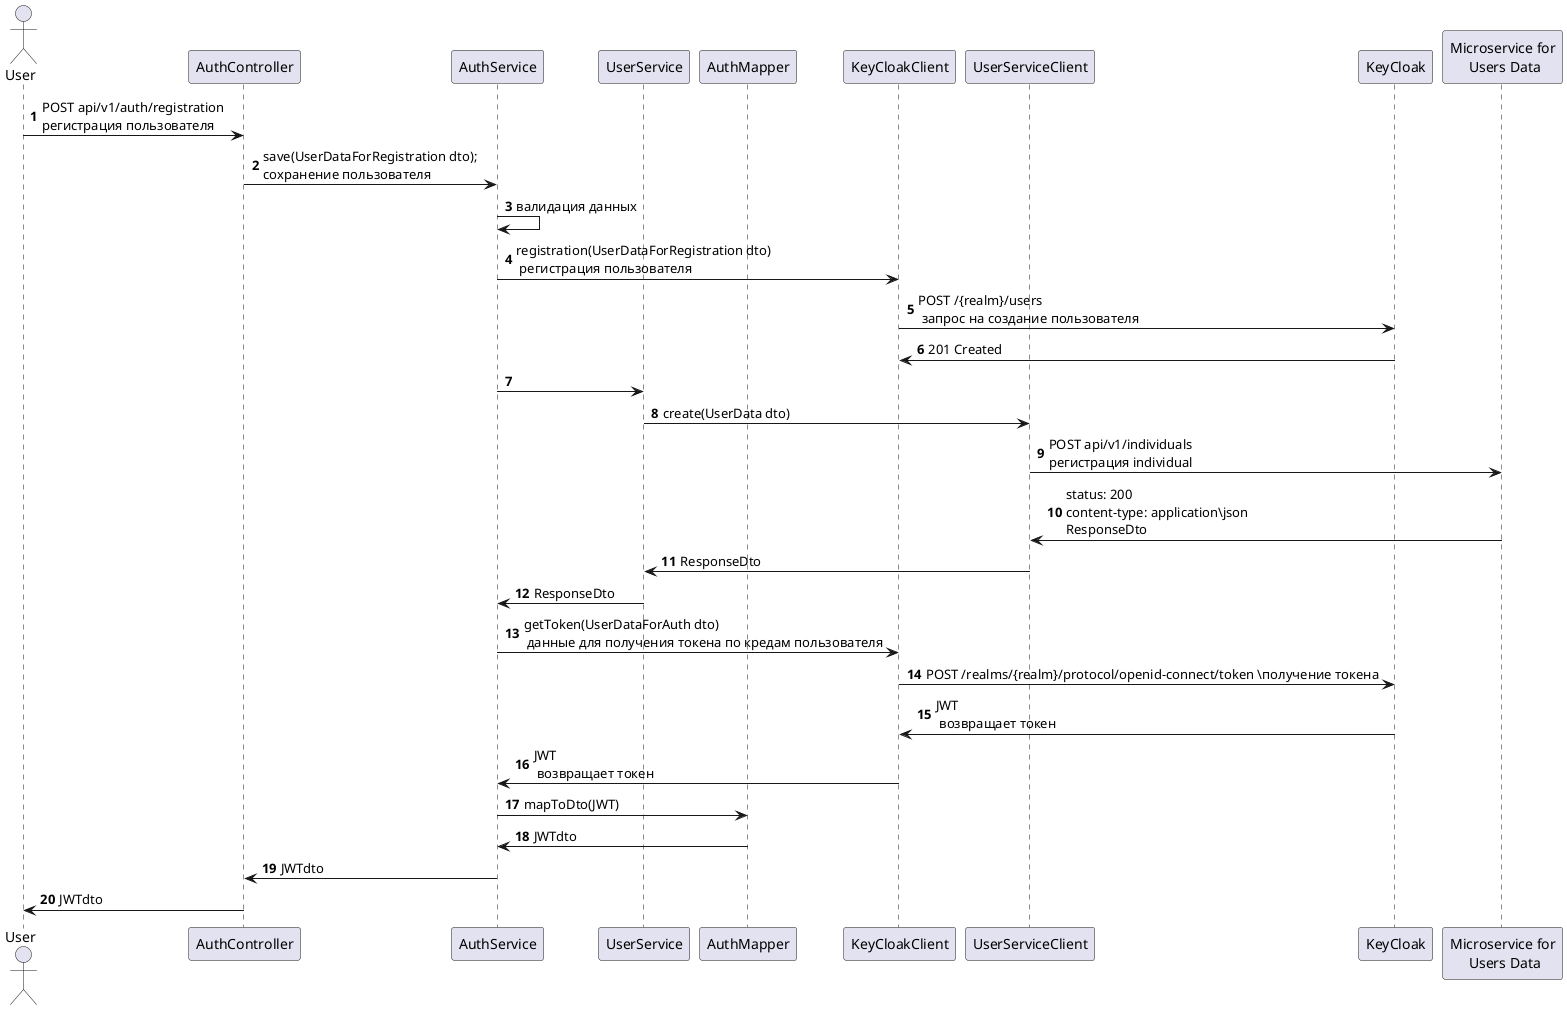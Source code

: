 @startuml
'https://plantuml.com/sequence-diagram

autonumber
actor "User"
participant "AuthController"
participant "AuthService"
participant "UserService"
participant "AuthMapper"
participant "KeyCloakClient" as client
participant "UserServiceClient"
participant "KeyCloak"
participant "Microservice for\n Users Data"

"User" -> "AuthController": POST api/v1/auth/registration \nрегистрация пользователя
"AuthController" -> "AuthService": save(UserDataForRegistration dto); \nсохранение пользователя
"AuthService" -> "AuthService": валидация данных
"AuthService" -> client: registration(UserDataForRegistration dto) \n регистрация пользователя
client -> "KeyCloak": POST /{realm}/users \n запрос на создание пользователя
"KeyCloak" -> client: 201 Created
"AuthService" -> "UserService":
"UserService" -> "UserServiceClient": create(UserData dto)
"UserServiceClient" -> "Microservice for\n Users Data": POST api/v1/individuals \nрегистрация individual
"Microservice for\n Users Data" -> "UserServiceClient": status: 200 \ncontent-type: application\json \nResponseDto

"UserServiceClient" -> "UserService": ResponseDto
"UserService" -> "AuthService": ResponseDto
"AuthService" -> client: getToken(UserDataForAuth dto) \n данные для получения токена по кредам пользователя
client -> "KeyCloak": POST /realms/{realm}/protocol/openid-connect/token \получение токена
"KeyCloak" -> client: JWT \n возвращает токен
client -> "AuthService": JWT \n возвращает токен
"AuthService" -> "AuthMapper": mapToDto(JWT)
"AuthMapper" -> "AuthService": JWTdto
"AuthService" -> "AuthController": JWTdto
"AuthController" -> "User": JWTdto
@enduml